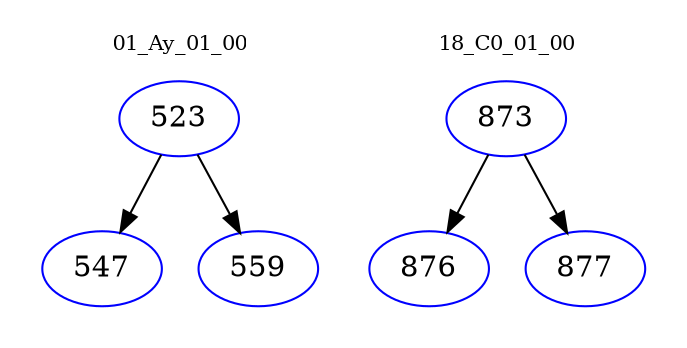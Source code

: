 digraph{
subgraph cluster_0 {
color = white
label = "01_Ay_01_00";
fontsize=10;
T0_523 [label="523", color="blue"]
T0_523 -> T0_547 [color="black"]
T0_547 [label="547", color="blue"]
T0_523 -> T0_559 [color="black"]
T0_559 [label="559", color="blue"]
}
subgraph cluster_1 {
color = white
label = "18_C0_01_00";
fontsize=10;
T1_873 [label="873", color="blue"]
T1_873 -> T1_876 [color="black"]
T1_876 [label="876", color="blue"]
T1_873 -> T1_877 [color="black"]
T1_877 [label="877", color="blue"]
}
}
